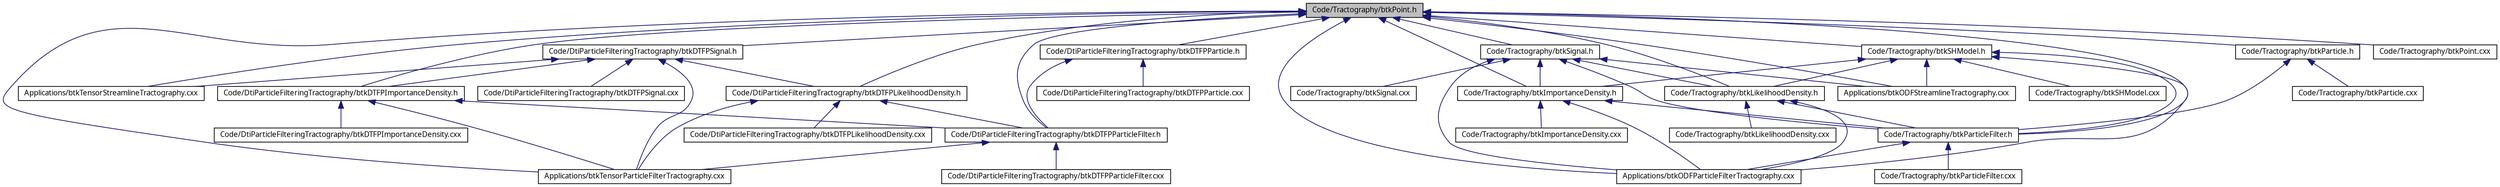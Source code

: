 digraph G
{
  edge [fontname="FreeSans.ttf",fontsize="10",labelfontname="FreeSans.ttf",labelfontsize="10"];
  node [fontname="FreeSans.ttf",fontsize="10",shape=record];
  Node1 [label="Code/Tractography/btkPoint.h",height=0.2,width=0.4,color="black", fillcolor="grey75", style="filled" fontcolor="black"];
  Node1 -> Node2 [dir=back,color="midnightblue",fontsize="10",style="solid",fontname="FreeSans.ttf"];
  Node2 [label="Applications/btkODFParticleFilterTractography.cxx",height=0.2,width=0.4,color="black", fillcolor="white", style="filled",URL="$btk_o_d_f_particle_filter_tractography_8cxx.html"];
  Node1 -> Node3 [dir=back,color="midnightblue",fontsize="10",style="solid",fontname="FreeSans.ttf"];
  Node3 [label="Applications/btkODFStreamlineTractography.cxx",height=0.2,width=0.4,color="black", fillcolor="white", style="filled",URL="$btk_o_d_f_streamline_tractography_8cxx.html"];
  Node1 -> Node4 [dir=back,color="midnightblue",fontsize="10",style="solid",fontname="FreeSans.ttf"];
  Node4 [label="Applications/btkTensorParticleFilterTractography.cxx",height=0.2,width=0.4,color="black", fillcolor="white", style="filled",URL="$btk_tensor_particle_filter_tractography_8cxx.html"];
  Node1 -> Node5 [dir=back,color="midnightblue",fontsize="10",style="solid",fontname="FreeSans.ttf"];
  Node5 [label="Applications/btkTensorStreamlineTractography.cxx",height=0.2,width=0.4,color="black", fillcolor="white", style="filled",URL="$btk_tensor_streamline_tractography_8cxx.html"];
  Node1 -> Node6 [dir=back,color="midnightblue",fontsize="10",style="solid",fontname="FreeSans.ttf"];
  Node6 [label="Code/DtiParticleFilteringTractography/btkDTFPImportanceDensity.h",height=0.2,width=0.4,color="black", fillcolor="white", style="filled",URL="$btk_d_t_f_p_importance_density_8h.html"];
  Node6 -> Node4 [dir=back,color="midnightblue",fontsize="10",style="solid",fontname="FreeSans.ttf"];
  Node6 -> Node7 [dir=back,color="midnightblue",fontsize="10",style="solid",fontname="FreeSans.ttf"];
  Node7 [label="Code/DtiParticleFilteringTractography/btkDTFPImportanceDensity.cxx",height=0.2,width=0.4,color="black", fillcolor="white", style="filled",URL="$btk_d_t_f_p_importance_density_8cxx.html"];
  Node6 -> Node8 [dir=back,color="midnightblue",fontsize="10",style="solid",fontname="FreeSans.ttf"];
  Node8 [label="Code/DtiParticleFilteringTractography/btkDTFPParticleFilter.h",height=0.2,width=0.4,color="black", fillcolor="white", style="filled",URL="$btk_d_t_f_p_particle_filter_8h.html"];
  Node8 -> Node4 [dir=back,color="midnightblue",fontsize="10",style="solid",fontname="FreeSans.ttf"];
  Node8 -> Node9 [dir=back,color="midnightblue",fontsize="10",style="solid",fontname="FreeSans.ttf"];
  Node9 [label="Code/DtiParticleFilteringTractography/btkDTFPParticleFilter.cxx",height=0.2,width=0.4,color="black", fillcolor="white", style="filled",URL="$btk_d_t_f_p_particle_filter_8cxx.html"];
  Node1 -> Node10 [dir=back,color="midnightblue",fontsize="10",style="solid",fontname="FreeSans.ttf"];
  Node10 [label="Code/DtiParticleFilteringTractography/btkDTFPSignal.h",height=0.2,width=0.4,color="black", fillcolor="white", style="filled",URL="$btk_d_t_f_p_signal_8h.html"];
  Node10 -> Node4 [dir=back,color="midnightblue",fontsize="10",style="solid",fontname="FreeSans.ttf"];
  Node10 -> Node5 [dir=back,color="midnightblue",fontsize="10",style="solid",fontname="FreeSans.ttf"];
  Node10 -> Node6 [dir=back,color="midnightblue",fontsize="10",style="solid",fontname="FreeSans.ttf"];
  Node10 -> Node11 [dir=back,color="midnightblue",fontsize="10",style="solid",fontname="FreeSans.ttf"];
  Node11 [label="Code/DtiParticleFilteringTractography/btkDTFPLikelihoodDensity.h",height=0.2,width=0.4,color="black", fillcolor="white", style="filled",URL="$btk_d_t_f_p_likelihood_density_8h.html"];
  Node11 -> Node4 [dir=back,color="midnightblue",fontsize="10",style="solid",fontname="FreeSans.ttf"];
  Node11 -> Node12 [dir=back,color="midnightblue",fontsize="10",style="solid",fontname="FreeSans.ttf"];
  Node12 [label="Code/DtiParticleFilteringTractography/btkDTFPLikelihoodDensity.cxx",height=0.2,width=0.4,color="black", fillcolor="white", style="filled",URL="$btk_d_t_f_p_likelihood_density_8cxx.html"];
  Node11 -> Node8 [dir=back,color="midnightblue",fontsize="10",style="solid",fontname="FreeSans.ttf"];
  Node10 -> Node13 [dir=back,color="midnightblue",fontsize="10",style="solid",fontname="FreeSans.ttf"];
  Node13 [label="Code/DtiParticleFilteringTractography/btkDTFPSignal.cxx",height=0.2,width=0.4,color="black", fillcolor="white", style="filled",URL="$btk_d_t_f_p_signal_8cxx.html"];
  Node1 -> Node11 [dir=back,color="midnightblue",fontsize="10",style="solid",fontname="FreeSans.ttf"];
  Node1 -> Node14 [dir=back,color="midnightblue",fontsize="10",style="solid",fontname="FreeSans.ttf"];
  Node14 [label="Code/DtiParticleFilteringTractography/btkDTFPParticle.h",height=0.2,width=0.4,color="black", fillcolor="white", style="filled",URL="$btk_d_t_f_p_particle_8h.html"];
  Node14 -> Node15 [dir=back,color="midnightblue",fontsize="10",style="solid",fontname="FreeSans.ttf"];
  Node15 [label="Code/DtiParticleFilteringTractography/btkDTFPParticle.cxx",height=0.2,width=0.4,color="black", fillcolor="white", style="filled",URL="$btk_d_t_f_p_particle_8cxx.html"];
  Node14 -> Node8 [dir=back,color="midnightblue",fontsize="10",style="solid",fontname="FreeSans.ttf"];
  Node1 -> Node8 [dir=back,color="midnightblue",fontsize="10",style="solid",fontname="FreeSans.ttf"];
  Node1 -> Node16 [dir=back,color="midnightblue",fontsize="10",style="solid",fontname="FreeSans.ttf"];
  Node16 [label="Code/Tractography/btkImportanceDensity.h",height=0.2,width=0.4,color="black", fillcolor="white", style="filled",URL="$btk_importance_density_8h.html"];
  Node16 -> Node2 [dir=back,color="midnightblue",fontsize="10",style="solid",fontname="FreeSans.ttf"];
  Node16 -> Node17 [dir=back,color="midnightblue",fontsize="10",style="solid",fontname="FreeSans.ttf"];
  Node17 [label="Code/Tractography/btkImportanceDensity.cxx",height=0.2,width=0.4,color="black", fillcolor="white", style="filled",URL="$btk_importance_density_8cxx.html"];
  Node16 -> Node18 [dir=back,color="midnightblue",fontsize="10",style="solid",fontname="FreeSans.ttf"];
  Node18 [label="Code/Tractography/btkParticleFilter.h",height=0.2,width=0.4,color="black", fillcolor="white", style="filled",URL="$btk_particle_filter_8h.html"];
  Node18 -> Node2 [dir=back,color="midnightblue",fontsize="10",style="solid",fontname="FreeSans.ttf"];
  Node18 -> Node19 [dir=back,color="midnightblue",fontsize="10",style="solid",fontname="FreeSans.ttf"];
  Node19 [label="Code/Tractography/btkParticleFilter.cxx",height=0.2,width=0.4,color="black", fillcolor="white", style="filled",URL="$btk_particle_filter_8cxx.html"];
  Node1 -> Node20 [dir=back,color="midnightblue",fontsize="10",style="solid",fontname="FreeSans.ttf"];
  Node20 [label="Code/Tractography/btkSignal.h",height=0.2,width=0.4,color="black", fillcolor="white", style="filled",URL="$btk_signal_8h.html"];
  Node20 -> Node2 [dir=back,color="midnightblue",fontsize="10",style="solid",fontname="FreeSans.ttf"];
  Node20 -> Node3 [dir=back,color="midnightblue",fontsize="10",style="solid",fontname="FreeSans.ttf"];
  Node20 -> Node16 [dir=back,color="midnightblue",fontsize="10",style="solid",fontname="FreeSans.ttf"];
  Node20 -> Node21 [dir=back,color="midnightblue",fontsize="10",style="solid",fontname="FreeSans.ttf"];
  Node21 [label="Code/Tractography/btkLikelihoodDensity.h",height=0.2,width=0.4,color="black", fillcolor="white", style="filled",URL="$btk_likelihood_density_8h.html"];
  Node21 -> Node2 [dir=back,color="midnightblue",fontsize="10",style="solid",fontname="FreeSans.ttf"];
  Node21 -> Node22 [dir=back,color="midnightblue",fontsize="10",style="solid",fontname="FreeSans.ttf"];
  Node22 [label="Code/Tractography/btkLikelihoodDensity.cxx",height=0.2,width=0.4,color="black", fillcolor="white", style="filled",URL="$btk_likelihood_density_8cxx.html"];
  Node21 -> Node18 [dir=back,color="midnightblue",fontsize="10",style="solid",fontname="FreeSans.ttf"];
  Node20 -> Node18 [dir=back,color="midnightblue",fontsize="10",style="solid",fontname="FreeSans.ttf"];
  Node20 -> Node23 [dir=back,color="midnightblue",fontsize="10",style="solid",fontname="FreeSans.ttf"];
  Node23 [label="Code/Tractography/btkSignal.cxx",height=0.2,width=0.4,color="black", fillcolor="white", style="filled",URL="$btk_signal_8cxx.html"];
  Node1 -> Node24 [dir=back,color="midnightblue",fontsize="10",style="solid",fontname="FreeSans.ttf"];
  Node24 [label="Code/Tractography/btkSHModel.h",height=0.2,width=0.4,color="black", fillcolor="white", style="filled",URL="$btk_s_h_model_8h.html"];
  Node24 -> Node2 [dir=back,color="midnightblue",fontsize="10",style="solid",fontname="FreeSans.ttf"];
  Node24 -> Node3 [dir=back,color="midnightblue",fontsize="10",style="solid",fontname="FreeSans.ttf"];
  Node24 -> Node16 [dir=back,color="midnightblue",fontsize="10",style="solid",fontname="FreeSans.ttf"];
  Node24 -> Node21 [dir=back,color="midnightblue",fontsize="10",style="solid",fontname="FreeSans.ttf"];
  Node24 -> Node18 [dir=back,color="midnightblue",fontsize="10",style="solid",fontname="FreeSans.ttf"];
  Node24 -> Node25 [dir=back,color="midnightblue",fontsize="10",style="solid",fontname="FreeSans.ttf"];
  Node25 [label="Code/Tractography/btkSHModel.cxx",height=0.2,width=0.4,color="black", fillcolor="white", style="filled",URL="$btk_s_h_model_8cxx.html"];
  Node1 -> Node21 [dir=back,color="midnightblue",fontsize="10",style="solid",fontname="FreeSans.ttf"];
  Node1 -> Node26 [dir=back,color="midnightblue",fontsize="10",style="solid",fontname="FreeSans.ttf"];
  Node26 [label="Code/Tractography/btkParticle.h",height=0.2,width=0.4,color="black", fillcolor="white", style="filled",URL="$btk_particle_8h.html"];
  Node26 -> Node27 [dir=back,color="midnightblue",fontsize="10",style="solid",fontname="FreeSans.ttf"];
  Node27 [label="Code/Tractography/btkParticle.cxx",height=0.2,width=0.4,color="black", fillcolor="white", style="filled",URL="$btk_particle_8cxx.html"];
  Node26 -> Node18 [dir=back,color="midnightblue",fontsize="10",style="solid",fontname="FreeSans.ttf"];
  Node1 -> Node18 [dir=back,color="midnightblue",fontsize="10",style="solid",fontname="FreeSans.ttf"];
  Node1 -> Node28 [dir=back,color="midnightblue",fontsize="10",style="solid",fontname="FreeSans.ttf"];
  Node28 [label="Code/Tractography/btkPoint.cxx",height=0.2,width=0.4,color="black", fillcolor="white", style="filled",URL="$btk_point_8cxx.html"];
}
